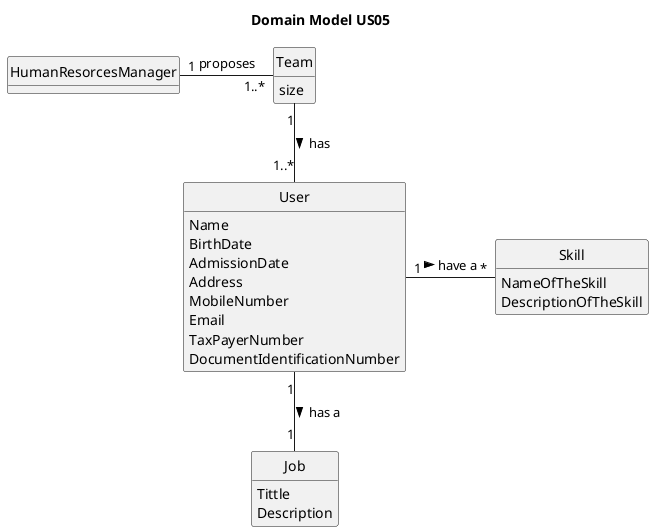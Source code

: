 @startuml
skinparam monochrome true
skinparam packageStyle rectangle
skinparam shadowing false

skinparam classAttributeIconSize 0

hide circle
hide methods

title Domain Model US05


class HumanResorcesManager {
}



class Team {
   size
}

class User {
    Name
    BirthDate
    AdmissionDate
    Address
    MobileNumber
    Email
    TaxPayerNumber
    DocumentIdentificationNumber
}

class Job {
    Tittle
    Description

    }

class Skill{
    NameOfTheSkill
    DescriptionOfTheSkill
}


HumanResorcesManager "1" - "1..*" Team : proposes
Team "1" -- "1..*" User: has >
User "1" -- "1" Job : has a >
User "1" - "*" Skill: have a >
@enduml
